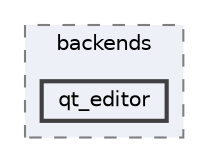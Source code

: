 digraph "/home/jam/Research/IRES-2025/dev/src/llm-scripts/testing/hypothesis-testing/hyp-env/lib/python3.12/site-packages/matplotlib/backends/qt_editor"
{
 // LATEX_PDF_SIZE
  bgcolor="transparent";
  edge [fontname=Helvetica,fontsize=10,labelfontname=Helvetica,labelfontsize=10];
  node [fontname=Helvetica,fontsize=10,shape=box,height=0.2,width=0.4];
  compound=true
  subgraph clusterdir_2f34045f6a6f1a6def3d1ba642b1f180 {
    graph [ bgcolor="#edf0f7", pencolor="grey50", label="backends", fontname=Helvetica,fontsize=10 style="filled,dashed", URL="dir_2f34045f6a6f1a6def3d1ba642b1f180.html",tooltip=""]
  dir_4010887c00f1a7d9a36ebfc5bfa54f78 [label="qt_editor", fillcolor="#edf0f7", color="grey25", style="filled,bold", URL="dir_4010887c00f1a7d9a36ebfc5bfa54f78.html",tooltip=""];
  }
}
